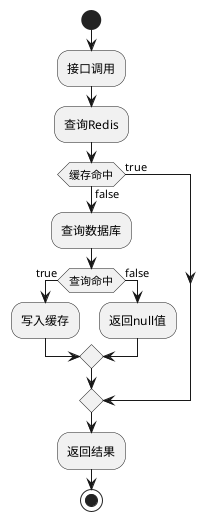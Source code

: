 @startuml
'https://plantuml.com/activity-diagram-beta

start
':ClickServlet.handleRequest();
':new page;
'if (Page.onSecurityCheck) then (true)
'  :Page.onInit();
'  if (isForward?) then (no)
'    :Process controls;
'    if (continue processing?) then (no)
'      stop
'    endif
'
'    if (isPost?) then (yes)
'      :Page.onPost();
'    else (no)
'      :Page.onGet();
'    endif
'    :Page.onRender();
'  endif
'else (false)
'endif
'
'if (do redirect?) then (yes)
'  :redirect process;
'else
'  if (do forward?) then (yes)
'    :Forward request;
'  else (no)
'    :Render page template;
'  endif
'endif

:接口调用;
:查询Redis;
if (缓存命中) then (true)
else (false)
  :查询数据库;
  if (查询命中) then (true)
    :写入缓存;
  else (false)
    :返回null值;
  endif
endif

:返回结果;

stop

@enduml

